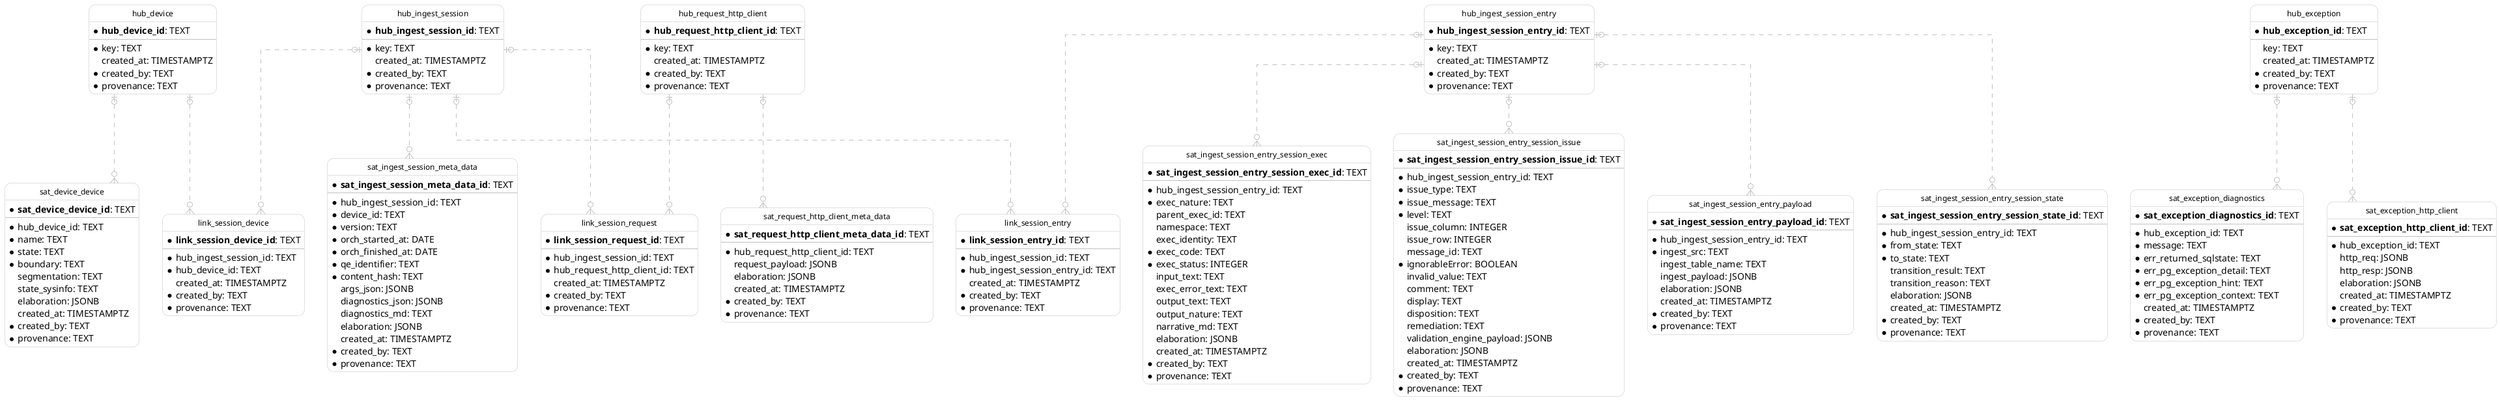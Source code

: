 @startuml IE
  hide circle
  skinparam linetype ortho
  skinparam roundcorner 20
  skinparam class {
    BackgroundColor White
    ArrowColor Silver
    BorderColor Silver
    FontColor Black
    FontSize 12
  }

  entity "hub_device" as hub_device {
    * **hub_device_id**: TEXT
    --
    * key: TEXT
      created_at: TIMESTAMPTZ
    * created_by: TEXT
    * provenance: TEXT
  }

  entity "sat_device_device" as sat_device_device {
    * **sat_device_device_id**: TEXT
    --
    * hub_device_id: TEXT
    * name: TEXT
    * state: TEXT
    * boundary: TEXT
      segmentation: TEXT
      state_sysinfo: TEXT
      elaboration: JSONB
      created_at: TIMESTAMPTZ
    * created_by: TEXT
    * provenance: TEXT
  }

  entity "hub_request_http_client" as hub_request_http_client {
    * **hub_request_http_client_id**: TEXT
    --
    * key: TEXT
      created_at: TIMESTAMPTZ
    * created_by: TEXT
    * provenance: TEXT
  }

  entity "sat_request_http_client_meta_data" as sat_request_http_client_meta_data {
    * **sat_request_http_client_meta_data_id**: TEXT
    --
    * hub_request_http_client_id: TEXT
      request_payload: JSONB
      elaboration: JSONB
      created_at: TIMESTAMPTZ
    * created_by: TEXT
    * provenance: TEXT
  }

  entity "hub_ingest_session" as hub_ingest_session {
    * **hub_ingest_session_id**: TEXT
    --
    * key: TEXT
      created_at: TIMESTAMPTZ
    * created_by: TEXT
    * provenance: TEXT
  }

  entity "hub_ingest_session_entry" as hub_ingest_session_entry {
    * **hub_ingest_session_entry_id**: TEXT
    --
    * key: TEXT
      created_at: TIMESTAMPTZ
    * created_by: TEXT
    * provenance: TEXT
  }

  entity "sat_ingest_session_meta_data" as sat_ingest_session_meta_data {
    * **sat_ingest_session_meta_data_id**: TEXT
    --
    * hub_ingest_session_id: TEXT
    * device_id: TEXT
    * version: TEXT
    * orch_started_at: DATE
    * orch_finished_at: DATE
    * qe_identifier: TEXT
    * content_hash: TEXT
      args_json: JSONB
      diagnostics_json: JSONB
      diagnostics_md: TEXT
      elaboration: JSONB
      created_at: TIMESTAMPTZ
    * created_by: TEXT
    * provenance: TEXT
  }

  entity "sat_ingest_session_entry_payload" as sat_ingest_session_entry_payload {
    * **sat_ingest_session_entry_payload_id**: TEXT
    --
    * hub_ingest_session_entry_id: TEXT
    * ingest_src: TEXT
      ingest_table_name: TEXT
      ingest_payload: JSONB
      elaboration: JSONB
      created_at: TIMESTAMPTZ
    * created_by: TEXT
    * provenance: TEXT
  }

  entity "sat_ingest_session_entry_session_state" as sat_ingest_session_entry_session_state {
    * **sat_ingest_session_entry_session_state_id**: TEXT
    --
    * hub_ingest_session_entry_id: TEXT
    * from_state: TEXT
    * to_state: TEXT
      transition_result: TEXT
      transition_reason: TEXT
      elaboration: JSONB
      created_at: TIMESTAMPTZ
    * created_by: TEXT
    * provenance: TEXT
  }

  entity "sat_ingest_session_entry_session_exec" as sat_ingest_session_entry_session_exec {
    * **sat_ingest_session_entry_session_exec_id**: TEXT
    --
    * hub_ingest_session_entry_id: TEXT
    * exec_nature: TEXT
      parent_exec_id: TEXT
      namespace: TEXT
      exec_identity: TEXT
    * exec_code: TEXT
    * exec_status: INTEGER
      input_text: TEXT
      exec_error_text: TEXT
      output_text: TEXT
      output_nature: TEXT
      narrative_md: TEXT
      elaboration: JSONB
      created_at: TIMESTAMPTZ
    * created_by: TEXT
    * provenance: TEXT
  }

  entity "sat_ingest_session_entry_session_issue" as sat_ingest_session_entry_session_issue {
    * **sat_ingest_session_entry_session_issue_id**: TEXT
    --
    * hub_ingest_session_entry_id: TEXT
    * issue_type: TEXT
    * issue_message: TEXT
    * level: TEXT
      issue_column: INTEGER
      issue_row: INTEGER
      message_id: TEXT
    * ignorableError: BOOLEAN
      invalid_value: TEXT
      comment: TEXT
      display: TEXT
      disposition: TEXT
      remediation: TEXT
      validation_engine_payload: JSONB
      elaboration: JSONB
      created_at: TIMESTAMPTZ
    * created_by: TEXT
    * provenance: TEXT
  }

  entity "link_session_request" as link_session_request {
    * **link_session_request_id**: TEXT
    --
    * hub_ingest_session_id: TEXT
    * hub_request_http_client_id: TEXT
      created_at: TIMESTAMPTZ
    * created_by: TEXT
    * provenance: TEXT
  }

  entity "link_session_entry" as link_session_entry {
    * **link_session_entry_id**: TEXT
    --
    * hub_ingest_session_id: TEXT
    * hub_ingest_session_entry_id: TEXT
      created_at: TIMESTAMPTZ
    * created_by: TEXT
    * provenance: TEXT
  }

  entity "link_session_device" as link_session_device {
    * **link_session_device_id**: TEXT
    --
    * hub_ingest_session_id: TEXT
    * hub_device_id: TEXT
      created_at: TIMESTAMPTZ
    * created_by: TEXT
    * provenance: TEXT
  }

  entity "hub_exception" as hub_exception {
    * **hub_exception_id**: TEXT
    --
      key: TEXT
      created_at: TIMESTAMPTZ
    * created_by: TEXT
    * provenance: TEXT
  }

  entity "sat_exception_diagnostics" as sat_exception_diagnostics {
    * **sat_exception_diagnostics_id**: TEXT
    --
    * hub_exception_id: TEXT
    * message: TEXT
    * err_returned_sqlstate: TEXT
    * err_pg_exception_detail: TEXT
    * err_pg_exception_hint: TEXT
    * err_pg_exception_context: TEXT
      created_at: TIMESTAMPTZ
    * created_by: TEXT
    * provenance: TEXT
  }

  entity "sat_exception_http_client" as sat_exception_http_client {
    * **sat_exception_http_client_id**: TEXT
    --
    * hub_exception_id: TEXT
      http_req: JSONB
      http_resp: JSONB
      elaboration: JSONB
      created_at: TIMESTAMPTZ
    * created_by: TEXT
    * provenance: TEXT
  }

  hub_device |o..o{ sat_device_device
  hub_request_http_client |o..o{ sat_request_http_client_meta_data
  hub_ingest_session |o..o{ sat_ingest_session_meta_data
  hub_ingest_session_entry |o..o{ sat_ingest_session_entry_payload
  hub_ingest_session_entry |o..o{ sat_ingest_session_entry_session_state
  hub_ingest_session_entry |o..o{ sat_ingest_session_entry_session_exec
  hub_ingest_session_entry |o..o{ sat_ingest_session_entry_session_issue
  hub_ingest_session |o..o{ link_session_request
  hub_request_http_client |o..o{ link_session_request
  hub_ingest_session |o..o{ link_session_entry
  hub_ingest_session_entry |o..o{ link_session_entry
  hub_ingest_session |o..o{ link_session_device
  hub_device |o..o{ link_session_device
  hub_exception |o..o{ sat_exception_diagnostics
  hub_exception |o..o{ sat_exception_http_client
@enduml
